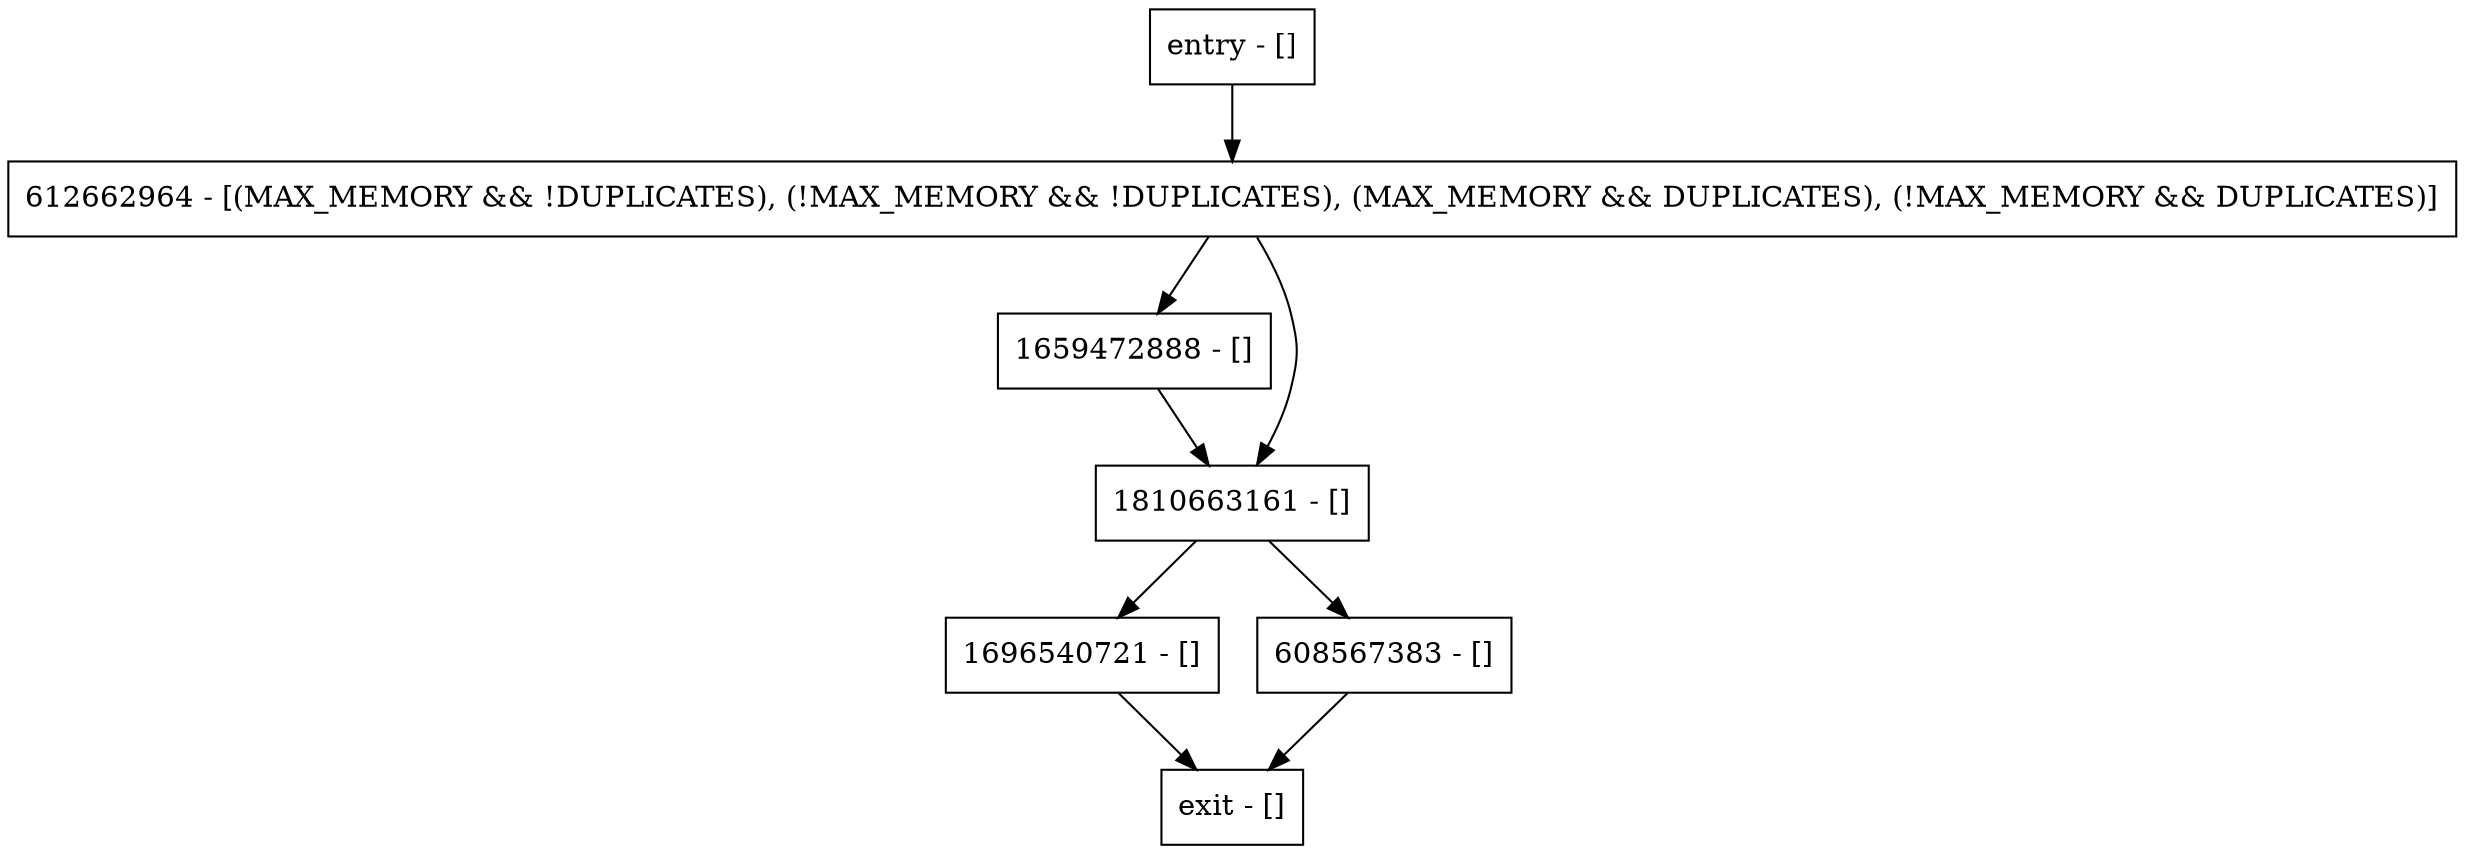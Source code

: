 digraph openDatabase {
node [shape=record];
entry [label="entry - []"];
exit [label="exit - []"];
1696540721 [label="1696540721 - []"];
1659472888 [label="1659472888 - []"];
612662964 [label="612662964 - [(MAX_MEMORY && !DUPLICATES), (!MAX_MEMORY && !DUPLICATES), (MAX_MEMORY && DUPLICATES), (!MAX_MEMORY && DUPLICATES)]"];
1810663161 [label="1810663161 - []"];
608567383 [label="608567383 - []"];
entry;
exit;
entry -> 612662964;
1696540721 -> exit;
1659472888 -> 1810663161;
612662964 -> 1659472888;
612662964 -> 1810663161;
1810663161 -> 1696540721;
1810663161 -> 608567383;
608567383 -> exit;
}
